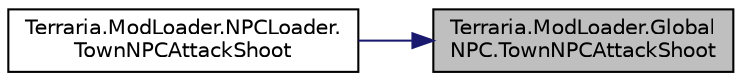 digraph "Terraria.ModLoader.GlobalNPC.TownNPCAttackShoot"
{
 // LATEX_PDF_SIZE
  edge [fontname="Helvetica",fontsize="10",labelfontname="Helvetica",labelfontsize="10"];
  node [fontname="Helvetica",fontsize="10",shape=record];
  rankdir="RL";
  Node1 [label="Terraria.ModLoader.Global\lNPC.TownNPCAttackShoot",height=0.2,width=0.4,color="black", fillcolor="grey75", style="filled", fontcolor="black",tooltip="Allows you to tell the game that a town NPC has already created a projectile and will still create mo..."];
  Node1 -> Node2 [dir="back",color="midnightblue",fontsize="10",style="solid",fontname="Helvetica"];
  Node2 [label="Terraria.ModLoader.NPCLoader.\lTownNPCAttackShoot",height=0.2,width=0.4,color="black", fillcolor="white", style="filled",URL="$class_terraria_1_1_mod_loader_1_1_n_p_c_loader.html#a7cb36363c8c5a7528c161f6a96770ae3",tooltip=" "];
}

